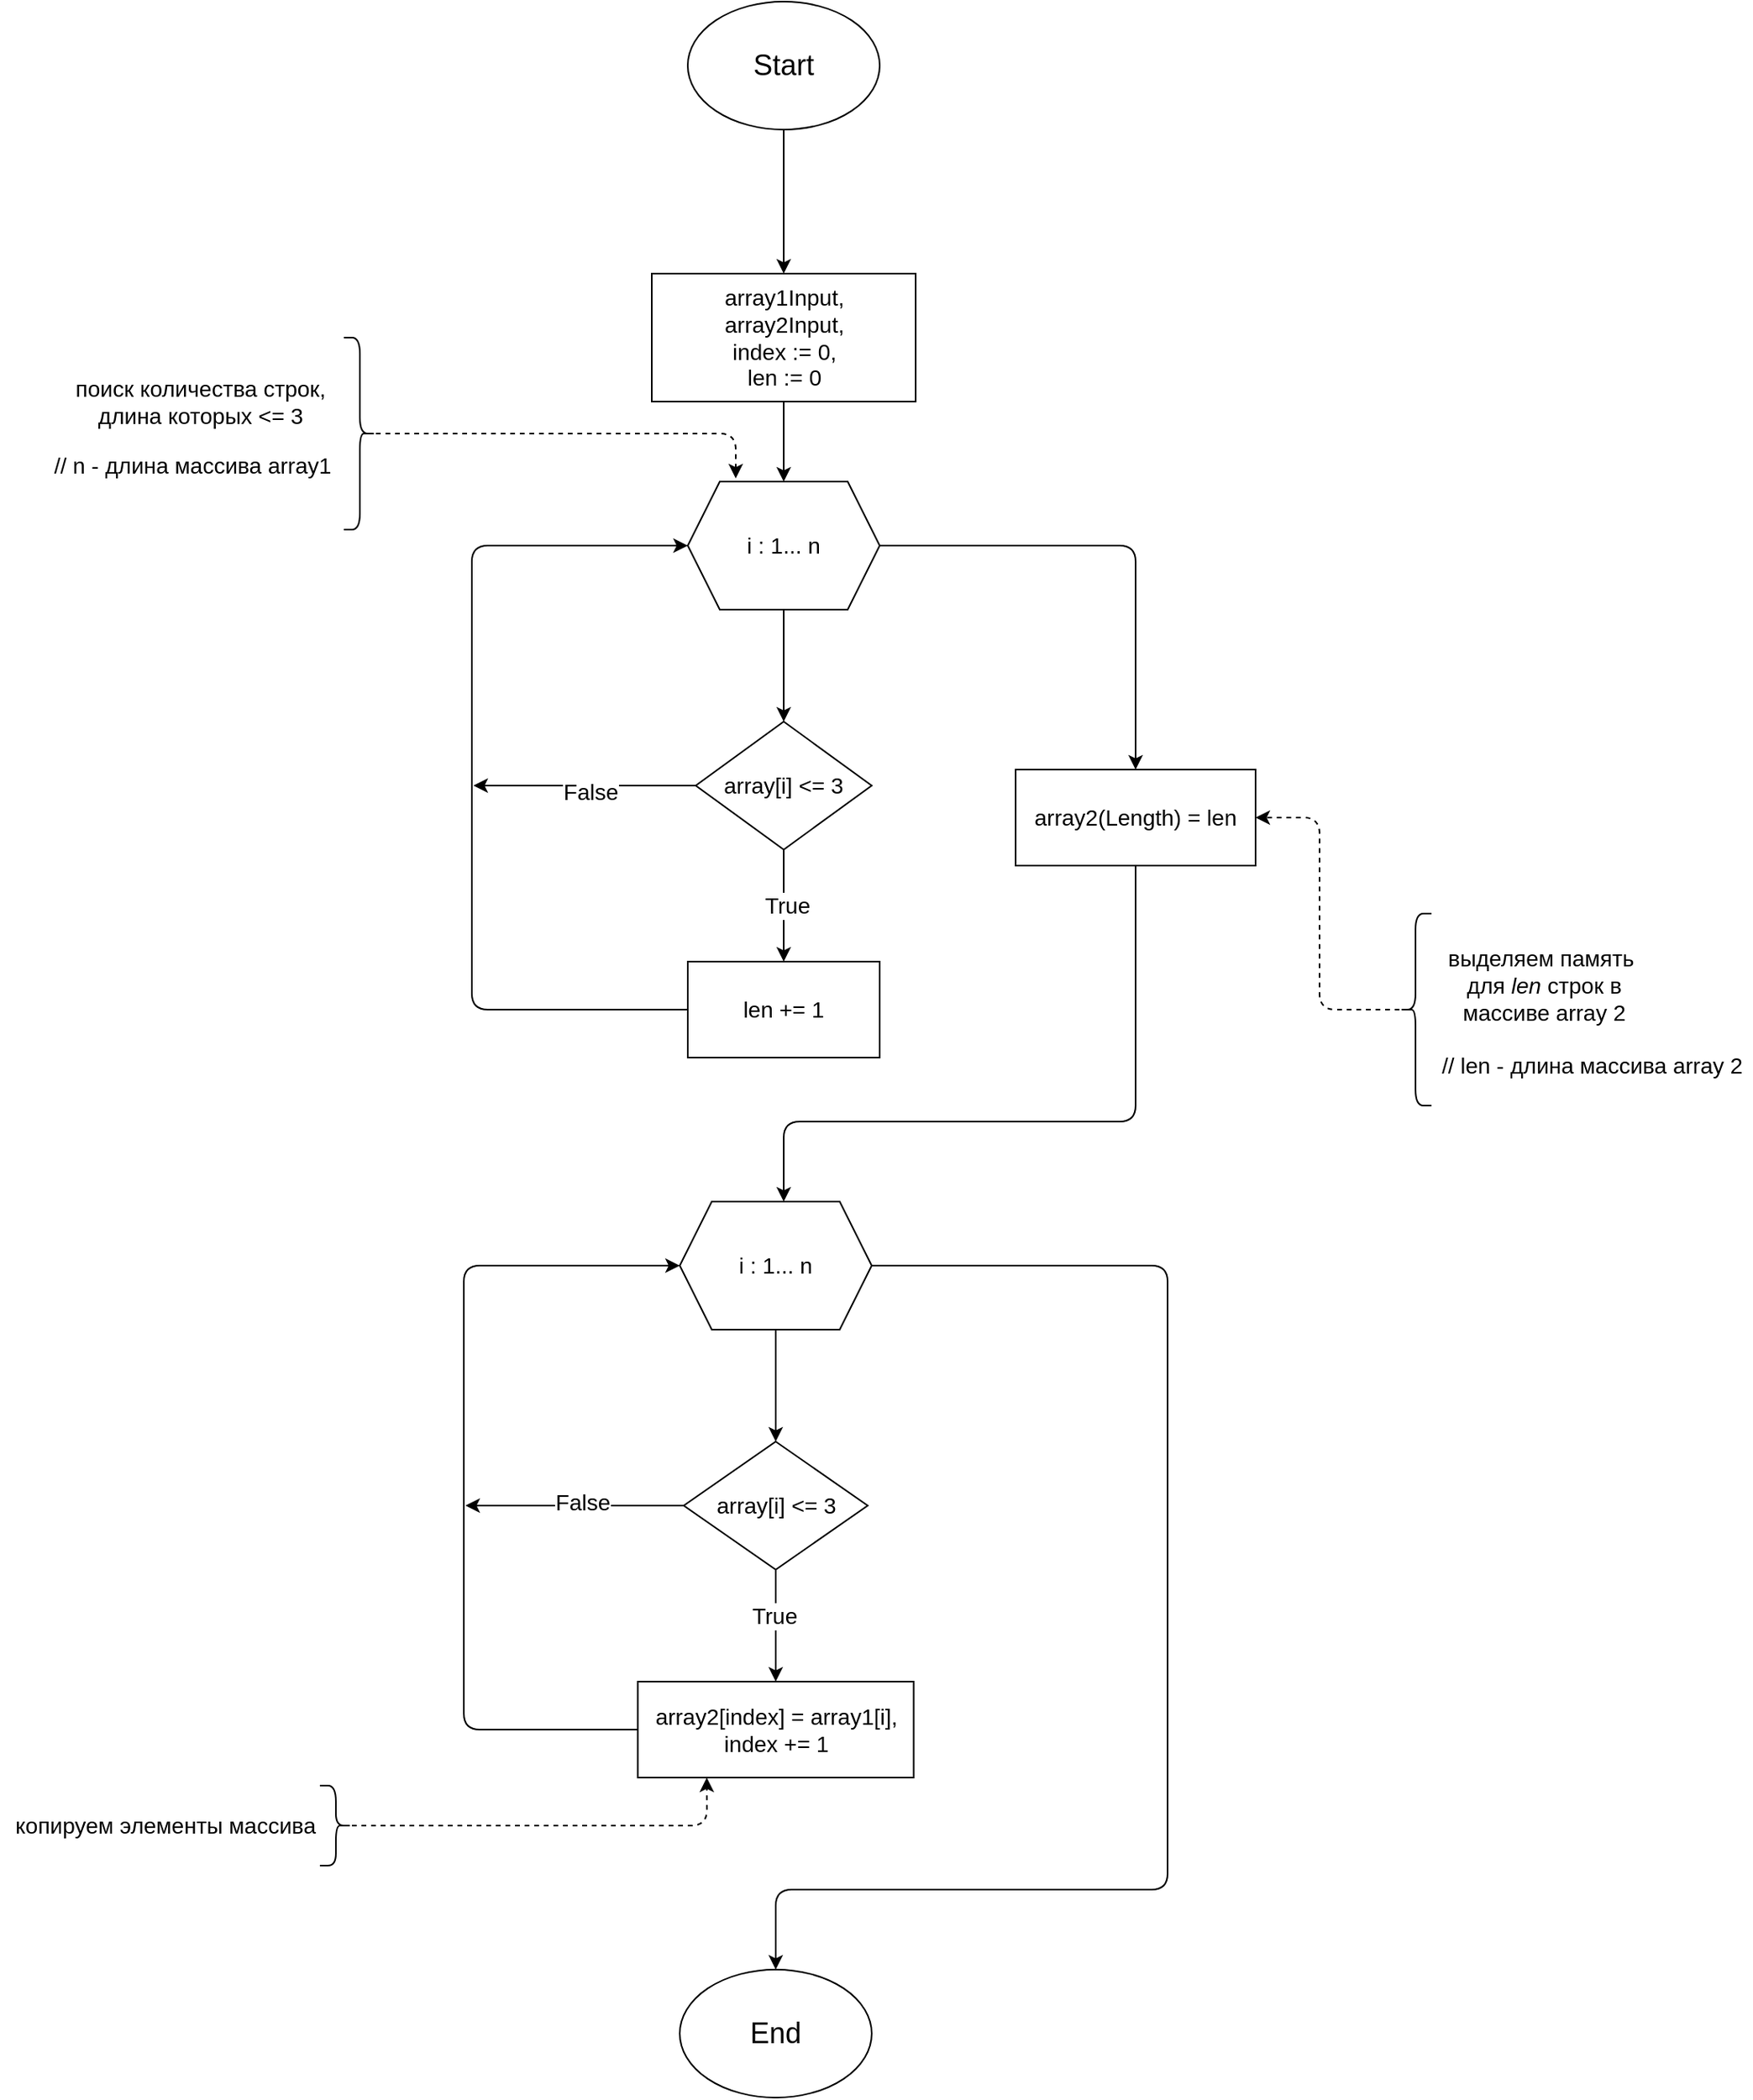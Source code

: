 <mxfile>
    <diagram id="ywVS2ay1Od70yK9Afy0f" name="Page-1">
        <mxGraphModel dx="1848" dy="985" grid="0" gridSize="10" guides="1" tooltips="1" connect="1" arrows="1" fold="1" page="1" pageScale="1" pageWidth="1169" pageHeight="1654" math="0" shadow="0">
            <root>
                <mxCell id="0"/>
                <mxCell id="1" parent="0"/>
                <mxCell id="24" style="edgeStyle=none;html=1;entryX=0.5;entryY=0;entryDx=0;entryDy=0;" edge="1" parent="1" source="5" target="7">
                    <mxGeometry relative="1" as="geometry"/>
                </mxCell>
                <mxCell id="5" value="&lt;font style=&quot;font-size: 18px&quot;&gt;Start&lt;/font&gt;" style="ellipse;whiteSpace=wrap;html=1;" vertex="1" parent="1">
                    <mxGeometry x="480" y="80" width="120" height="80" as="geometry"/>
                </mxCell>
                <mxCell id="6" style="edgeStyle=none;html=1;" edge="1" parent="1" source="7" target="10">
                    <mxGeometry relative="1" as="geometry"/>
                </mxCell>
                <mxCell id="7" value="&lt;font style=&quot;font-size: 14px&quot;&gt;array1Input,&lt;br&gt;array2Input,&lt;br&gt;index := 0,&lt;br&gt;len := 0&lt;/font&gt;" style="rounded=0;whiteSpace=wrap;html=1;" vertex="1" parent="1">
                    <mxGeometry x="457.5" y="250" width="165" height="80" as="geometry"/>
                </mxCell>
                <mxCell id="8" style="edgeStyle=none;html=1;" edge="1" parent="1" source="10" target="15">
                    <mxGeometry relative="1" as="geometry"/>
                </mxCell>
                <mxCell id="9" style="edgeStyle=none;html=1;entryX=0.5;entryY=0;entryDx=0;entryDy=0;" edge="1" parent="1" source="10" target="19">
                    <mxGeometry relative="1" as="geometry">
                        <Array as="points">
                            <mxPoint x="760" y="420"/>
                        </Array>
                    </mxGeometry>
                </mxCell>
                <mxCell id="10" value="&lt;font style=&quot;font-size: 14px&quot;&gt;i : 1... n&lt;/font&gt;" style="shape=hexagon;perimeter=hexagonPerimeter2;whiteSpace=wrap;html=1;fixedSize=1;" vertex="1" parent="1">
                    <mxGeometry x="480" y="380" width="120" height="80" as="geometry"/>
                </mxCell>
                <mxCell id="11" style="edgeStyle=none;html=1;entryX=0.5;entryY=0;entryDx=0;entryDy=0;" edge="1" parent="1" source="15" target="17">
                    <mxGeometry relative="1" as="geometry"/>
                </mxCell>
                <mxCell id="12" value="True" style="edgeLabel;html=1;align=center;verticalAlign=middle;resizable=0;points=[];fontSize=14;" vertex="1" connectable="0" parent="11">
                    <mxGeometry y="2" relative="1" as="geometry">
                        <mxPoint as="offset"/>
                    </mxGeometry>
                </mxCell>
                <mxCell id="13" style="edgeStyle=none;html=1;fontSize=14;" edge="1" parent="1" source="15">
                    <mxGeometry relative="1" as="geometry">
                        <mxPoint x="346" y="570" as="targetPoint"/>
                    </mxGeometry>
                </mxCell>
                <mxCell id="14" value="False" style="edgeLabel;html=1;align=center;verticalAlign=middle;resizable=0;points=[];fontSize=14;" vertex="1" connectable="0" parent="13">
                    <mxGeometry x="-0.05" y="4" relative="1" as="geometry">
                        <mxPoint as="offset"/>
                    </mxGeometry>
                </mxCell>
                <mxCell id="15" value="&lt;font style=&quot;font-size: 14px&quot;&gt;array[i] &amp;lt;= 3&lt;/font&gt;" style="rhombus;whiteSpace=wrap;html=1;" vertex="1" parent="1">
                    <mxGeometry x="485" y="530" width="110" height="80" as="geometry"/>
                </mxCell>
                <mxCell id="16" style="edgeStyle=none;html=1;entryX=0;entryY=0.5;entryDx=0;entryDy=0;" edge="1" parent="1" source="17" target="10">
                    <mxGeometry relative="1" as="geometry">
                        <Array as="points">
                            <mxPoint x="345" y="710"/>
                            <mxPoint x="345" y="420"/>
                        </Array>
                    </mxGeometry>
                </mxCell>
                <mxCell id="17" value="&lt;font style=&quot;font-size: 14px&quot;&gt;len += 1&lt;/font&gt;" style="rounded=0;whiteSpace=wrap;html=1;" vertex="1" parent="1">
                    <mxGeometry x="480" y="680" width="120" height="60" as="geometry"/>
                </mxCell>
                <mxCell id="18" style="edgeStyle=none;html=1;entryX=0.5;entryY=0;entryDx=0;entryDy=0;" edge="1" parent="1" source="19">
                    <mxGeometry relative="1" as="geometry">
                        <Array as="points">
                            <mxPoint x="760" y="780"/>
                            <mxPoint x="540" y="780"/>
                        </Array>
                        <mxPoint x="540" y="830" as="targetPoint"/>
                    </mxGeometry>
                </mxCell>
                <mxCell id="19" value="&lt;font style=&quot;font-size: 14px&quot;&gt;array2(Length) = len&lt;/font&gt;" style="rounded=0;whiteSpace=wrap;html=1;" vertex="1" parent="1">
                    <mxGeometry x="685" y="560" width="150" height="60" as="geometry"/>
                </mxCell>
                <mxCell id="20" value="поиск количества строк, &lt;br&gt;длина которых &amp;lt;= 3" style="text;html=1;align=center;verticalAlign=middle;resizable=0;points=[];autosize=1;strokeColor=none;fillColor=none;fontSize=14;" vertex="1" parent="1">
                    <mxGeometry x="85" y="310" width="180" height="40" as="geometry"/>
                </mxCell>
                <mxCell id="21" value="// n - длина массива array1" style="text;html=1;align=center;verticalAlign=middle;resizable=0;points=[];autosize=1;strokeColor=none;fillColor=none;fontSize=14;" vertex="1" parent="1">
                    <mxGeometry x="75" y="360" width="190" height="20" as="geometry"/>
                </mxCell>
                <mxCell id="22" style="edgeStyle=none;html=1;entryX=0.25;entryY=-0.025;entryDx=0;entryDy=0;entryPerimeter=0;dashed=1;fontSize=14;" edge="1" parent="1" source="23" target="10">
                    <mxGeometry relative="1" as="geometry">
                        <Array as="points">
                            <mxPoint x="510" y="350"/>
                        </Array>
                    </mxGeometry>
                </mxCell>
                <mxCell id="23" value="" style="shape=curlyBracket;whiteSpace=wrap;html=1;rounded=1;flipH=1;fontSize=14;" vertex="1" parent="1">
                    <mxGeometry x="265" y="290" width="20" height="120" as="geometry"/>
                </mxCell>
                <mxCell id="25" value="выделяем память&amp;nbsp;&lt;br&gt;для &lt;i&gt;len&lt;/i&gt; строк в&lt;br&gt;массиве array 2" style="text;html=1;align=center;verticalAlign=middle;resizable=0;points=[];autosize=1;strokeColor=none;fillColor=none;fontSize=14;" vertex="1" parent="1">
                    <mxGeometry x="945" y="665" width="140" height="60" as="geometry"/>
                </mxCell>
                <mxCell id="26" value="// len - длина массива array 2" style="text;html=1;align=center;verticalAlign=middle;resizable=0;points=[];autosize=1;strokeColor=none;fillColor=none;fontSize=14;" vertex="1" parent="1">
                    <mxGeometry x="945" y="735" width="200" height="20" as="geometry"/>
                </mxCell>
                <mxCell id="27" style="edgeStyle=none;html=1;entryX=1;entryY=0.5;entryDx=0;entryDy=0;dashed=1;fontSize=14;" edge="1" parent="1" source="28">
                    <mxGeometry relative="1" as="geometry">
                        <Array as="points">
                            <mxPoint x="875" y="710"/>
                            <mxPoint x="875" y="590"/>
                        </Array>
                        <mxPoint x="835" y="590" as="targetPoint"/>
                    </mxGeometry>
                </mxCell>
                <mxCell id="28" value="" style="shape=curlyBracket;whiteSpace=wrap;html=1;rounded=1;fontSize=14;" vertex="1" parent="1">
                    <mxGeometry x="925" y="650" width="20" height="120" as="geometry"/>
                </mxCell>
                <mxCell id="29" style="edgeStyle=none;html=1;" edge="1" parent="1" source="31" target="36">
                    <mxGeometry relative="1" as="geometry"/>
                </mxCell>
                <mxCell id="30" style="edgeStyle=none;html=1;entryX=0.5;entryY=0;entryDx=0;entryDy=0;" edge="1" parent="1" source="31" target="39">
                    <mxGeometry relative="1" as="geometry">
                        <Array as="points">
                            <mxPoint x="780" y="870"/>
                            <mxPoint x="780" y="1260"/>
                            <mxPoint x="535" y="1260"/>
                        </Array>
                    </mxGeometry>
                </mxCell>
                <mxCell id="31" value="&lt;span&gt;&lt;font style=&quot;font-size: 14px&quot;&gt;i : 1... n&lt;/font&gt;&lt;/span&gt;" style="shape=hexagon;perimeter=hexagonPerimeter2;whiteSpace=wrap;html=1;fixedSize=1;" vertex="1" parent="1">
                    <mxGeometry x="475" y="830" width="120" height="80" as="geometry"/>
                </mxCell>
                <mxCell id="32" style="edgeStyle=none;html=1;entryX=0.5;entryY=0;entryDx=0;entryDy=0;" edge="1" parent="1" source="36" target="38">
                    <mxGeometry relative="1" as="geometry"/>
                </mxCell>
                <mxCell id="33" value="True" style="edgeLabel;html=1;align=center;verticalAlign=middle;resizable=0;points=[];fontSize=14;" vertex="1" connectable="0" parent="32">
                    <mxGeometry x="-0.171" y="-1" relative="1" as="geometry">
                        <mxPoint as="offset"/>
                    </mxGeometry>
                </mxCell>
                <mxCell id="34" style="edgeStyle=none;html=1;exitX=0;exitY=0.5;exitDx=0;exitDy=0;fontSize=14;" edge="1" parent="1" source="36">
                    <mxGeometry relative="1" as="geometry">
                        <mxPoint x="341" y="1020" as="targetPoint"/>
                    </mxGeometry>
                </mxCell>
                <mxCell id="35" value="False" style="edgeLabel;html=1;align=center;verticalAlign=middle;resizable=0;points=[];fontSize=14;" vertex="1" connectable="0" parent="34">
                    <mxGeometry x="-0.07" y="-2" relative="1" as="geometry">
                        <mxPoint as="offset"/>
                    </mxGeometry>
                </mxCell>
                <mxCell id="36" value="&lt;span&gt;&lt;font style=&quot;font-size: 14px&quot;&gt;array[i] &amp;lt;= 3&lt;/font&gt;&lt;/span&gt;" style="rhombus;whiteSpace=wrap;html=1;" vertex="1" parent="1">
                    <mxGeometry x="477.5" y="980" width="115" height="80" as="geometry"/>
                </mxCell>
                <mxCell id="37" style="edgeStyle=none;html=1;entryX=0;entryY=0.5;entryDx=0;entryDy=0;" edge="1" parent="1" source="38" target="31">
                    <mxGeometry relative="1" as="geometry">
                        <Array as="points">
                            <mxPoint x="340" y="1160"/>
                            <mxPoint x="340" y="870"/>
                        </Array>
                    </mxGeometry>
                </mxCell>
                <mxCell id="38" value="&lt;font style=&quot;font-size: 14px&quot;&gt;array2[index] = array1[i],&lt;br&gt;index += 1&lt;br&gt;&lt;/font&gt;" style="rounded=0;whiteSpace=wrap;html=1;" vertex="1" parent="1">
                    <mxGeometry x="448.75" y="1130" width="172.5" height="60" as="geometry"/>
                </mxCell>
                <mxCell id="39" value="&lt;font style=&quot;font-size: 18px&quot;&gt;End&lt;/font&gt;" style="ellipse;whiteSpace=wrap;html=1;" vertex="1" parent="1">
                    <mxGeometry x="475" y="1310" width="120" height="80" as="geometry"/>
                </mxCell>
                <mxCell id="40" style="edgeStyle=none;html=1;entryX=0.25;entryY=1;entryDx=0;entryDy=0;fontSize=14;dashed=1;" edge="1" parent="1" source="41" target="38">
                    <mxGeometry relative="1" as="geometry">
                        <Array as="points">
                            <mxPoint x="492" y="1220"/>
                        </Array>
                    </mxGeometry>
                </mxCell>
                <mxCell id="41" value="" style="shape=curlyBracket;whiteSpace=wrap;html=1;rounded=1;flipH=1;" vertex="1" parent="1">
                    <mxGeometry x="250" y="1195" width="20" height="50" as="geometry"/>
                </mxCell>
                <mxCell id="42" value="&lt;font style=&quot;font-size: 14px&quot;&gt;копируем элементы массива&amp;nbsp;&lt;/font&gt;" style="text;html=1;align=center;verticalAlign=middle;resizable=0;points=[];autosize=1;strokeColor=none;fillColor=none;" vertex="1" parent="1">
                    <mxGeometry x="50" y="1210" width="210" height="20" as="geometry"/>
                </mxCell>
            </root>
        </mxGraphModel>
    </diagram>
</mxfile>